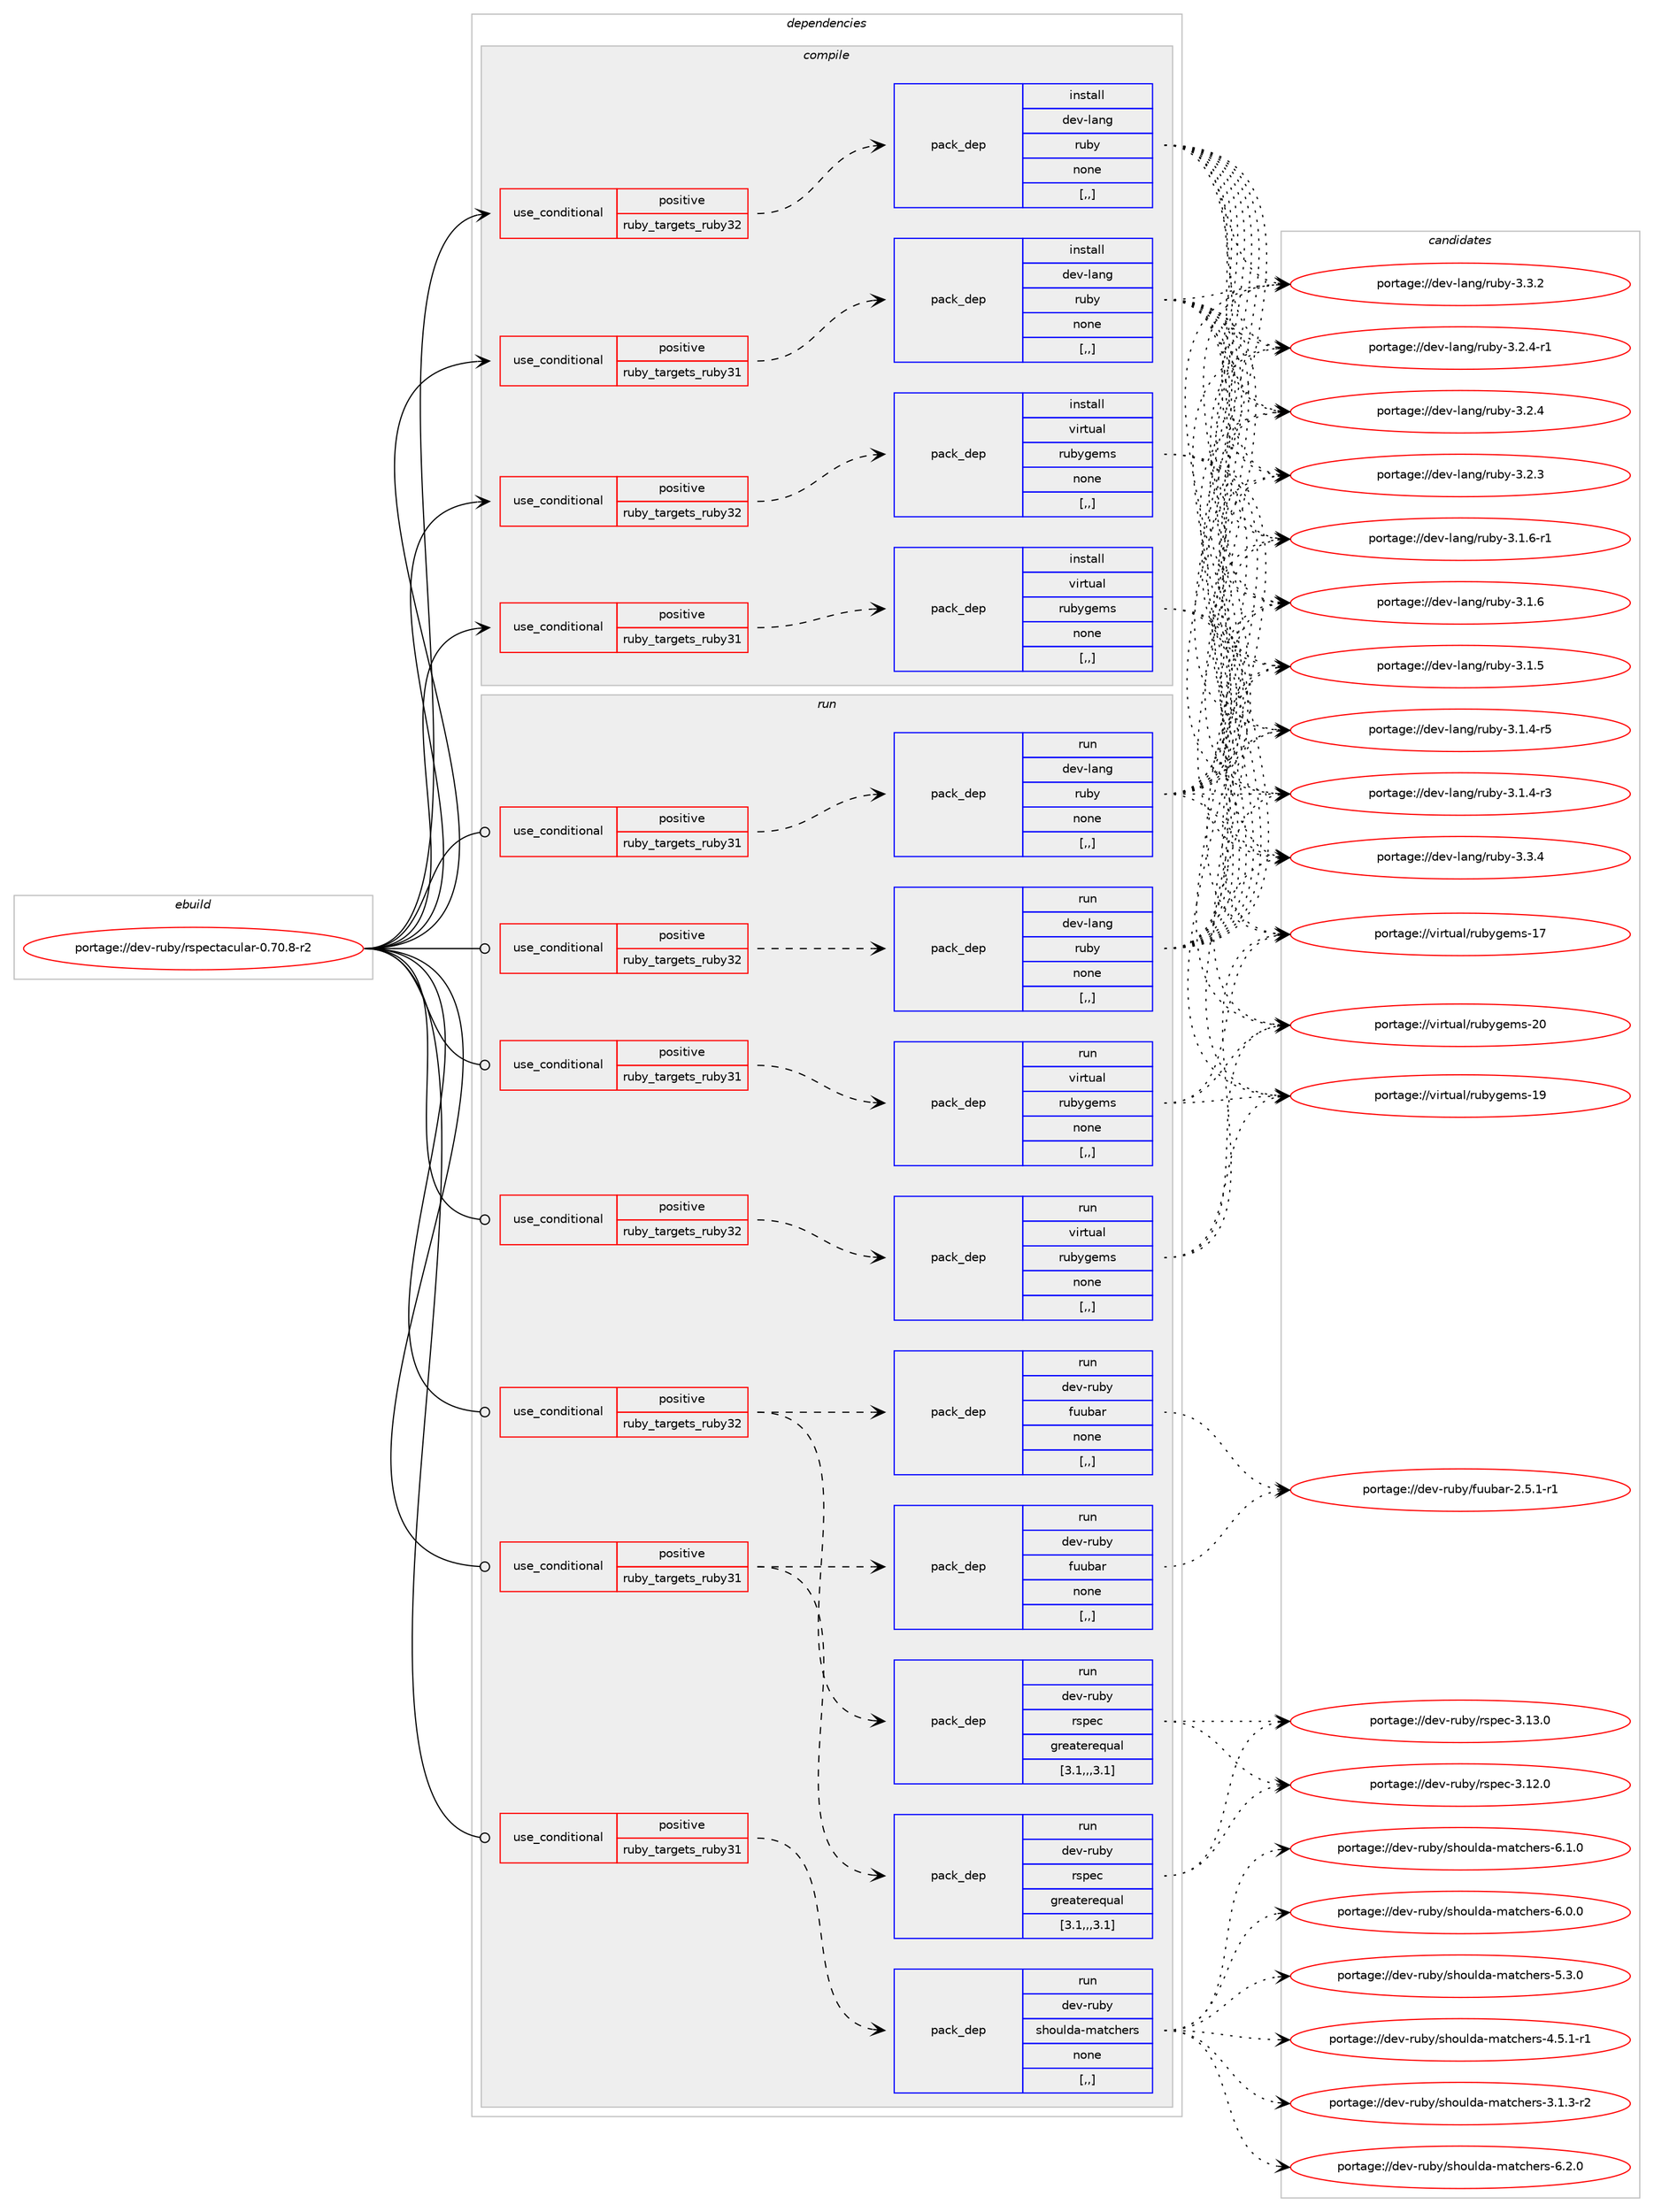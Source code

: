 digraph prolog {

# *************
# Graph options
# *************

newrank=true;
concentrate=true;
compound=true;
graph [rankdir=LR,fontname=Helvetica,fontsize=10,ranksep=1.5];#, ranksep=2.5, nodesep=0.2];
edge  [arrowhead=vee];
node  [fontname=Helvetica,fontsize=10];

# **********
# The ebuild
# **********

subgraph cluster_leftcol {
color=gray;
rank=same;
label=<<i>ebuild</i>>;
id [label="portage://dev-ruby/rspectacular-0.70.8-r2", color=red, width=4, href="../dev-ruby/rspectacular-0.70.8-r2.svg"];
}

# ****************
# The dependencies
# ****************

subgraph cluster_midcol {
color=gray;
label=<<i>dependencies</i>>;
subgraph cluster_compile {
fillcolor="#eeeeee";
style=filled;
label=<<i>compile</i>>;
subgraph cond54974 {
dependency199597 [label=<<TABLE BORDER="0" CELLBORDER="1" CELLSPACING="0" CELLPADDING="4"><TR><TD ROWSPAN="3" CELLPADDING="10">use_conditional</TD></TR><TR><TD>positive</TD></TR><TR><TD>ruby_targets_ruby31</TD></TR></TABLE>>, shape=none, color=red];
subgraph pack143234 {
dependency199598 [label=<<TABLE BORDER="0" CELLBORDER="1" CELLSPACING="0" CELLPADDING="4" WIDTH="220"><TR><TD ROWSPAN="6" CELLPADDING="30">pack_dep</TD></TR><TR><TD WIDTH="110">install</TD></TR><TR><TD>dev-lang</TD></TR><TR><TD>ruby</TD></TR><TR><TD>none</TD></TR><TR><TD>[,,]</TD></TR></TABLE>>, shape=none, color=blue];
}
dependency199597:e -> dependency199598:w [weight=20,style="dashed",arrowhead="vee"];
}
id:e -> dependency199597:w [weight=20,style="solid",arrowhead="vee"];
subgraph cond54975 {
dependency199599 [label=<<TABLE BORDER="0" CELLBORDER="1" CELLSPACING="0" CELLPADDING="4"><TR><TD ROWSPAN="3" CELLPADDING="10">use_conditional</TD></TR><TR><TD>positive</TD></TR><TR><TD>ruby_targets_ruby31</TD></TR></TABLE>>, shape=none, color=red];
subgraph pack143235 {
dependency199600 [label=<<TABLE BORDER="0" CELLBORDER="1" CELLSPACING="0" CELLPADDING="4" WIDTH="220"><TR><TD ROWSPAN="6" CELLPADDING="30">pack_dep</TD></TR><TR><TD WIDTH="110">install</TD></TR><TR><TD>virtual</TD></TR><TR><TD>rubygems</TD></TR><TR><TD>none</TD></TR><TR><TD>[,,]</TD></TR></TABLE>>, shape=none, color=blue];
}
dependency199599:e -> dependency199600:w [weight=20,style="dashed",arrowhead="vee"];
}
id:e -> dependency199599:w [weight=20,style="solid",arrowhead="vee"];
subgraph cond54976 {
dependency199601 [label=<<TABLE BORDER="0" CELLBORDER="1" CELLSPACING="0" CELLPADDING="4"><TR><TD ROWSPAN="3" CELLPADDING="10">use_conditional</TD></TR><TR><TD>positive</TD></TR><TR><TD>ruby_targets_ruby32</TD></TR></TABLE>>, shape=none, color=red];
subgraph pack143236 {
dependency199602 [label=<<TABLE BORDER="0" CELLBORDER="1" CELLSPACING="0" CELLPADDING="4" WIDTH="220"><TR><TD ROWSPAN="6" CELLPADDING="30">pack_dep</TD></TR><TR><TD WIDTH="110">install</TD></TR><TR><TD>dev-lang</TD></TR><TR><TD>ruby</TD></TR><TR><TD>none</TD></TR><TR><TD>[,,]</TD></TR></TABLE>>, shape=none, color=blue];
}
dependency199601:e -> dependency199602:w [weight=20,style="dashed",arrowhead="vee"];
}
id:e -> dependency199601:w [weight=20,style="solid",arrowhead="vee"];
subgraph cond54977 {
dependency199603 [label=<<TABLE BORDER="0" CELLBORDER="1" CELLSPACING="0" CELLPADDING="4"><TR><TD ROWSPAN="3" CELLPADDING="10">use_conditional</TD></TR><TR><TD>positive</TD></TR><TR><TD>ruby_targets_ruby32</TD></TR></TABLE>>, shape=none, color=red];
subgraph pack143237 {
dependency199604 [label=<<TABLE BORDER="0" CELLBORDER="1" CELLSPACING="0" CELLPADDING="4" WIDTH="220"><TR><TD ROWSPAN="6" CELLPADDING="30">pack_dep</TD></TR><TR><TD WIDTH="110">install</TD></TR><TR><TD>virtual</TD></TR><TR><TD>rubygems</TD></TR><TR><TD>none</TD></TR><TR><TD>[,,]</TD></TR></TABLE>>, shape=none, color=blue];
}
dependency199603:e -> dependency199604:w [weight=20,style="dashed",arrowhead="vee"];
}
id:e -> dependency199603:w [weight=20,style="solid",arrowhead="vee"];
}
subgraph cluster_compileandrun {
fillcolor="#eeeeee";
style=filled;
label=<<i>compile and run</i>>;
}
subgraph cluster_run {
fillcolor="#eeeeee";
style=filled;
label=<<i>run</i>>;
subgraph cond54978 {
dependency199605 [label=<<TABLE BORDER="0" CELLBORDER="1" CELLSPACING="0" CELLPADDING="4"><TR><TD ROWSPAN="3" CELLPADDING="10">use_conditional</TD></TR><TR><TD>positive</TD></TR><TR><TD>ruby_targets_ruby31</TD></TR></TABLE>>, shape=none, color=red];
subgraph pack143238 {
dependency199606 [label=<<TABLE BORDER="0" CELLBORDER="1" CELLSPACING="0" CELLPADDING="4" WIDTH="220"><TR><TD ROWSPAN="6" CELLPADDING="30">pack_dep</TD></TR><TR><TD WIDTH="110">run</TD></TR><TR><TD>dev-lang</TD></TR><TR><TD>ruby</TD></TR><TR><TD>none</TD></TR><TR><TD>[,,]</TD></TR></TABLE>>, shape=none, color=blue];
}
dependency199605:e -> dependency199606:w [weight=20,style="dashed",arrowhead="vee"];
}
id:e -> dependency199605:w [weight=20,style="solid",arrowhead="odot"];
subgraph cond54979 {
dependency199607 [label=<<TABLE BORDER="0" CELLBORDER="1" CELLSPACING="0" CELLPADDING="4"><TR><TD ROWSPAN="3" CELLPADDING="10">use_conditional</TD></TR><TR><TD>positive</TD></TR><TR><TD>ruby_targets_ruby31</TD></TR></TABLE>>, shape=none, color=red];
subgraph pack143239 {
dependency199608 [label=<<TABLE BORDER="0" CELLBORDER="1" CELLSPACING="0" CELLPADDING="4" WIDTH="220"><TR><TD ROWSPAN="6" CELLPADDING="30">pack_dep</TD></TR><TR><TD WIDTH="110">run</TD></TR><TR><TD>dev-ruby</TD></TR><TR><TD>rspec</TD></TR><TR><TD>greaterequal</TD></TR><TR><TD>[3.1,,,3.1]</TD></TR></TABLE>>, shape=none, color=blue];
}
dependency199607:e -> dependency199608:w [weight=20,style="dashed",arrowhead="vee"];
subgraph pack143240 {
dependency199609 [label=<<TABLE BORDER="0" CELLBORDER="1" CELLSPACING="0" CELLPADDING="4" WIDTH="220"><TR><TD ROWSPAN="6" CELLPADDING="30">pack_dep</TD></TR><TR><TD WIDTH="110">run</TD></TR><TR><TD>dev-ruby</TD></TR><TR><TD>fuubar</TD></TR><TR><TD>none</TD></TR><TR><TD>[,,]</TD></TR></TABLE>>, shape=none, color=blue];
}
dependency199607:e -> dependency199609:w [weight=20,style="dashed",arrowhead="vee"];
}
id:e -> dependency199607:w [weight=20,style="solid",arrowhead="odot"];
subgraph cond54980 {
dependency199610 [label=<<TABLE BORDER="0" CELLBORDER="1" CELLSPACING="0" CELLPADDING="4"><TR><TD ROWSPAN="3" CELLPADDING="10">use_conditional</TD></TR><TR><TD>positive</TD></TR><TR><TD>ruby_targets_ruby31</TD></TR></TABLE>>, shape=none, color=red];
subgraph pack143241 {
dependency199611 [label=<<TABLE BORDER="0" CELLBORDER="1" CELLSPACING="0" CELLPADDING="4" WIDTH="220"><TR><TD ROWSPAN="6" CELLPADDING="30">pack_dep</TD></TR><TR><TD WIDTH="110">run</TD></TR><TR><TD>dev-ruby</TD></TR><TR><TD>shoulda-matchers</TD></TR><TR><TD>none</TD></TR><TR><TD>[,,]</TD></TR></TABLE>>, shape=none, color=blue];
}
dependency199610:e -> dependency199611:w [weight=20,style="dashed",arrowhead="vee"];
}
id:e -> dependency199610:w [weight=20,style="solid",arrowhead="odot"];
subgraph cond54981 {
dependency199612 [label=<<TABLE BORDER="0" CELLBORDER="1" CELLSPACING="0" CELLPADDING="4"><TR><TD ROWSPAN="3" CELLPADDING="10">use_conditional</TD></TR><TR><TD>positive</TD></TR><TR><TD>ruby_targets_ruby31</TD></TR></TABLE>>, shape=none, color=red];
subgraph pack143242 {
dependency199613 [label=<<TABLE BORDER="0" CELLBORDER="1" CELLSPACING="0" CELLPADDING="4" WIDTH="220"><TR><TD ROWSPAN="6" CELLPADDING="30">pack_dep</TD></TR><TR><TD WIDTH="110">run</TD></TR><TR><TD>virtual</TD></TR><TR><TD>rubygems</TD></TR><TR><TD>none</TD></TR><TR><TD>[,,]</TD></TR></TABLE>>, shape=none, color=blue];
}
dependency199612:e -> dependency199613:w [weight=20,style="dashed",arrowhead="vee"];
}
id:e -> dependency199612:w [weight=20,style="solid",arrowhead="odot"];
subgraph cond54982 {
dependency199614 [label=<<TABLE BORDER="0" CELLBORDER="1" CELLSPACING="0" CELLPADDING="4"><TR><TD ROWSPAN="3" CELLPADDING="10">use_conditional</TD></TR><TR><TD>positive</TD></TR><TR><TD>ruby_targets_ruby32</TD></TR></TABLE>>, shape=none, color=red];
subgraph pack143243 {
dependency199615 [label=<<TABLE BORDER="0" CELLBORDER="1" CELLSPACING="0" CELLPADDING="4" WIDTH="220"><TR><TD ROWSPAN="6" CELLPADDING="30">pack_dep</TD></TR><TR><TD WIDTH="110">run</TD></TR><TR><TD>dev-lang</TD></TR><TR><TD>ruby</TD></TR><TR><TD>none</TD></TR><TR><TD>[,,]</TD></TR></TABLE>>, shape=none, color=blue];
}
dependency199614:e -> dependency199615:w [weight=20,style="dashed",arrowhead="vee"];
}
id:e -> dependency199614:w [weight=20,style="solid",arrowhead="odot"];
subgraph cond54983 {
dependency199616 [label=<<TABLE BORDER="0" CELLBORDER="1" CELLSPACING="0" CELLPADDING="4"><TR><TD ROWSPAN="3" CELLPADDING="10">use_conditional</TD></TR><TR><TD>positive</TD></TR><TR><TD>ruby_targets_ruby32</TD></TR></TABLE>>, shape=none, color=red];
subgraph pack143244 {
dependency199617 [label=<<TABLE BORDER="0" CELLBORDER="1" CELLSPACING="0" CELLPADDING="4" WIDTH="220"><TR><TD ROWSPAN="6" CELLPADDING="30">pack_dep</TD></TR><TR><TD WIDTH="110">run</TD></TR><TR><TD>dev-ruby</TD></TR><TR><TD>rspec</TD></TR><TR><TD>greaterequal</TD></TR><TR><TD>[3.1,,,3.1]</TD></TR></TABLE>>, shape=none, color=blue];
}
dependency199616:e -> dependency199617:w [weight=20,style="dashed",arrowhead="vee"];
subgraph pack143245 {
dependency199618 [label=<<TABLE BORDER="0" CELLBORDER="1" CELLSPACING="0" CELLPADDING="4" WIDTH="220"><TR><TD ROWSPAN="6" CELLPADDING="30">pack_dep</TD></TR><TR><TD WIDTH="110">run</TD></TR><TR><TD>dev-ruby</TD></TR><TR><TD>fuubar</TD></TR><TR><TD>none</TD></TR><TR><TD>[,,]</TD></TR></TABLE>>, shape=none, color=blue];
}
dependency199616:e -> dependency199618:w [weight=20,style="dashed",arrowhead="vee"];
}
id:e -> dependency199616:w [weight=20,style="solid",arrowhead="odot"];
subgraph cond54984 {
dependency199619 [label=<<TABLE BORDER="0" CELLBORDER="1" CELLSPACING="0" CELLPADDING="4"><TR><TD ROWSPAN="3" CELLPADDING="10">use_conditional</TD></TR><TR><TD>positive</TD></TR><TR><TD>ruby_targets_ruby32</TD></TR></TABLE>>, shape=none, color=red];
subgraph pack143246 {
dependency199620 [label=<<TABLE BORDER="0" CELLBORDER="1" CELLSPACING="0" CELLPADDING="4" WIDTH="220"><TR><TD ROWSPAN="6" CELLPADDING="30">pack_dep</TD></TR><TR><TD WIDTH="110">run</TD></TR><TR><TD>virtual</TD></TR><TR><TD>rubygems</TD></TR><TR><TD>none</TD></TR><TR><TD>[,,]</TD></TR></TABLE>>, shape=none, color=blue];
}
dependency199619:e -> dependency199620:w [weight=20,style="dashed",arrowhead="vee"];
}
id:e -> dependency199619:w [weight=20,style="solid",arrowhead="odot"];
}
}

# **************
# The candidates
# **************

subgraph cluster_choices {
rank=same;
color=gray;
label=<<i>candidates</i>>;

subgraph choice143234 {
color=black;
nodesep=1;
choice10010111845108971101034711411798121455146514652 [label="portage://dev-lang/ruby-3.3.4", color=red, width=4,href="../dev-lang/ruby-3.3.4.svg"];
choice10010111845108971101034711411798121455146514650 [label="portage://dev-lang/ruby-3.3.2", color=red, width=4,href="../dev-lang/ruby-3.3.2.svg"];
choice100101118451089711010347114117981214551465046524511449 [label="portage://dev-lang/ruby-3.2.4-r1", color=red, width=4,href="../dev-lang/ruby-3.2.4-r1.svg"];
choice10010111845108971101034711411798121455146504652 [label="portage://dev-lang/ruby-3.2.4", color=red, width=4,href="../dev-lang/ruby-3.2.4.svg"];
choice10010111845108971101034711411798121455146504651 [label="portage://dev-lang/ruby-3.2.3", color=red, width=4,href="../dev-lang/ruby-3.2.3.svg"];
choice100101118451089711010347114117981214551464946544511449 [label="portage://dev-lang/ruby-3.1.6-r1", color=red, width=4,href="../dev-lang/ruby-3.1.6-r1.svg"];
choice10010111845108971101034711411798121455146494654 [label="portage://dev-lang/ruby-3.1.6", color=red, width=4,href="../dev-lang/ruby-3.1.6.svg"];
choice10010111845108971101034711411798121455146494653 [label="portage://dev-lang/ruby-3.1.5", color=red, width=4,href="../dev-lang/ruby-3.1.5.svg"];
choice100101118451089711010347114117981214551464946524511453 [label="portage://dev-lang/ruby-3.1.4-r5", color=red, width=4,href="../dev-lang/ruby-3.1.4-r5.svg"];
choice100101118451089711010347114117981214551464946524511451 [label="portage://dev-lang/ruby-3.1.4-r3", color=red, width=4,href="../dev-lang/ruby-3.1.4-r3.svg"];
dependency199598:e -> choice10010111845108971101034711411798121455146514652:w [style=dotted,weight="100"];
dependency199598:e -> choice10010111845108971101034711411798121455146514650:w [style=dotted,weight="100"];
dependency199598:e -> choice100101118451089711010347114117981214551465046524511449:w [style=dotted,weight="100"];
dependency199598:e -> choice10010111845108971101034711411798121455146504652:w [style=dotted,weight="100"];
dependency199598:e -> choice10010111845108971101034711411798121455146504651:w [style=dotted,weight="100"];
dependency199598:e -> choice100101118451089711010347114117981214551464946544511449:w [style=dotted,weight="100"];
dependency199598:e -> choice10010111845108971101034711411798121455146494654:w [style=dotted,weight="100"];
dependency199598:e -> choice10010111845108971101034711411798121455146494653:w [style=dotted,weight="100"];
dependency199598:e -> choice100101118451089711010347114117981214551464946524511453:w [style=dotted,weight="100"];
dependency199598:e -> choice100101118451089711010347114117981214551464946524511451:w [style=dotted,weight="100"];
}
subgraph choice143235 {
color=black;
nodesep=1;
choice118105114116117971084711411798121103101109115455048 [label="portage://virtual/rubygems-20", color=red, width=4,href="../virtual/rubygems-20.svg"];
choice118105114116117971084711411798121103101109115454957 [label="portage://virtual/rubygems-19", color=red, width=4,href="../virtual/rubygems-19.svg"];
choice118105114116117971084711411798121103101109115454955 [label="portage://virtual/rubygems-17", color=red, width=4,href="../virtual/rubygems-17.svg"];
dependency199600:e -> choice118105114116117971084711411798121103101109115455048:w [style=dotted,weight="100"];
dependency199600:e -> choice118105114116117971084711411798121103101109115454957:w [style=dotted,weight="100"];
dependency199600:e -> choice118105114116117971084711411798121103101109115454955:w [style=dotted,weight="100"];
}
subgraph choice143236 {
color=black;
nodesep=1;
choice10010111845108971101034711411798121455146514652 [label="portage://dev-lang/ruby-3.3.4", color=red, width=4,href="../dev-lang/ruby-3.3.4.svg"];
choice10010111845108971101034711411798121455146514650 [label="portage://dev-lang/ruby-3.3.2", color=red, width=4,href="../dev-lang/ruby-3.3.2.svg"];
choice100101118451089711010347114117981214551465046524511449 [label="portage://dev-lang/ruby-3.2.4-r1", color=red, width=4,href="../dev-lang/ruby-3.2.4-r1.svg"];
choice10010111845108971101034711411798121455146504652 [label="portage://dev-lang/ruby-3.2.4", color=red, width=4,href="../dev-lang/ruby-3.2.4.svg"];
choice10010111845108971101034711411798121455146504651 [label="portage://dev-lang/ruby-3.2.3", color=red, width=4,href="../dev-lang/ruby-3.2.3.svg"];
choice100101118451089711010347114117981214551464946544511449 [label="portage://dev-lang/ruby-3.1.6-r1", color=red, width=4,href="../dev-lang/ruby-3.1.6-r1.svg"];
choice10010111845108971101034711411798121455146494654 [label="portage://dev-lang/ruby-3.1.6", color=red, width=4,href="../dev-lang/ruby-3.1.6.svg"];
choice10010111845108971101034711411798121455146494653 [label="portage://dev-lang/ruby-3.1.5", color=red, width=4,href="../dev-lang/ruby-3.1.5.svg"];
choice100101118451089711010347114117981214551464946524511453 [label="portage://dev-lang/ruby-3.1.4-r5", color=red, width=4,href="../dev-lang/ruby-3.1.4-r5.svg"];
choice100101118451089711010347114117981214551464946524511451 [label="portage://dev-lang/ruby-3.1.4-r3", color=red, width=4,href="../dev-lang/ruby-3.1.4-r3.svg"];
dependency199602:e -> choice10010111845108971101034711411798121455146514652:w [style=dotted,weight="100"];
dependency199602:e -> choice10010111845108971101034711411798121455146514650:w [style=dotted,weight="100"];
dependency199602:e -> choice100101118451089711010347114117981214551465046524511449:w [style=dotted,weight="100"];
dependency199602:e -> choice10010111845108971101034711411798121455146504652:w [style=dotted,weight="100"];
dependency199602:e -> choice10010111845108971101034711411798121455146504651:w [style=dotted,weight="100"];
dependency199602:e -> choice100101118451089711010347114117981214551464946544511449:w [style=dotted,weight="100"];
dependency199602:e -> choice10010111845108971101034711411798121455146494654:w [style=dotted,weight="100"];
dependency199602:e -> choice10010111845108971101034711411798121455146494653:w [style=dotted,weight="100"];
dependency199602:e -> choice100101118451089711010347114117981214551464946524511453:w [style=dotted,weight="100"];
dependency199602:e -> choice100101118451089711010347114117981214551464946524511451:w [style=dotted,weight="100"];
}
subgraph choice143237 {
color=black;
nodesep=1;
choice118105114116117971084711411798121103101109115455048 [label="portage://virtual/rubygems-20", color=red, width=4,href="../virtual/rubygems-20.svg"];
choice118105114116117971084711411798121103101109115454957 [label="portage://virtual/rubygems-19", color=red, width=4,href="../virtual/rubygems-19.svg"];
choice118105114116117971084711411798121103101109115454955 [label="portage://virtual/rubygems-17", color=red, width=4,href="../virtual/rubygems-17.svg"];
dependency199604:e -> choice118105114116117971084711411798121103101109115455048:w [style=dotted,weight="100"];
dependency199604:e -> choice118105114116117971084711411798121103101109115454957:w [style=dotted,weight="100"];
dependency199604:e -> choice118105114116117971084711411798121103101109115454955:w [style=dotted,weight="100"];
}
subgraph choice143238 {
color=black;
nodesep=1;
choice10010111845108971101034711411798121455146514652 [label="portage://dev-lang/ruby-3.3.4", color=red, width=4,href="../dev-lang/ruby-3.3.4.svg"];
choice10010111845108971101034711411798121455146514650 [label="portage://dev-lang/ruby-3.3.2", color=red, width=4,href="../dev-lang/ruby-3.3.2.svg"];
choice100101118451089711010347114117981214551465046524511449 [label="portage://dev-lang/ruby-3.2.4-r1", color=red, width=4,href="../dev-lang/ruby-3.2.4-r1.svg"];
choice10010111845108971101034711411798121455146504652 [label="portage://dev-lang/ruby-3.2.4", color=red, width=4,href="../dev-lang/ruby-3.2.4.svg"];
choice10010111845108971101034711411798121455146504651 [label="portage://dev-lang/ruby-3.2.3", color=red, width=4,href="../dev-lang/ruby-3.2.3.svg"];
choice100101118451089711010347114117981214551464946544511449 [label="portage://dev-lang/ruby-3.1.6-r1", color=red, width=4,href="../dev-lang/ruby-3.1.6-r1.svg"];
choice10010111845108971101034711411798121455146494654 [label="portage://dev-lang/ruby-3.1.6", color=red, width=4,href="../dev-lang/ruby-3.1.6.svg"];
choice10010111845108971101034711411798121455146494653 [label="portage://dev-lang/ruby-3.1.5", color=red, width=4,href="../dev-lang/ruby-3.1.5.svg"];
choice100101118451089711010347114117981214551464946524511453 [label="portage://dev-lang/ruby-3.1.4-r5", color=red, width=4,href="../dev-lang/ruby-3.1.4-r5.svg"];
choice100101118451089711010347114117981214551464946524511451 [label="portage://dev-lang/ruby-3.1.4-r3", color=red, width=4,href="../dev-lang/ruby-3.1.4-r3.svg"];
dependency199606:e -> choice10010111845108971101034711411798121455146514652:w [style=dotted,weight="100"];
dependency199606:e -> choice10010111845108971101034711411798121455146514650:w [style=dotted,weight="100"];
dependency199606:e -> choice100101118451089711010347114117981214551465046524511449:w [style=dotted,weight="100"];
dependency199606:e -> choice10010111845108971101034711411798121455146504652:w [style=dotted,weight="100"];
dependency199606:e -> choice10010111845108971101034711411798121455146504651:w [style=dotted,weight="100"];
dependency199606:e -> choice100101118451089711010347114117981214551464946544511449:w [style=dotted,weight="100"];
dependency199606:e -> choice10010111845108971101034711411798121455146494654:w [style=dotted,weight="100"];
dependency199606:e -> choice10010111845108971101034711411798121455146494653:w [style=dotted,weight="100"];
dependency199606:e -> choice100101118451089711010347114117981214551464946524511453:w [style=dotted,weight="100"];
dependency199606:e -> choice100101118451089711010347114117981214551464946524511451:w [style=dotted,weight="100"];
}
subgraph choice143239 {
color=black;
nodesep=1;
choice1001011184511411798121471141151121019945514649514648 [label="portage://dev-ruby/rspec-3.13.0", color=red, width=4,href="../dev-ruby/rspec-3.13.0.svg"];
choice1001011184511411798121471141151121019945514649504648 [label="portage://dev-ruby/rspec-3.12.0", color=red, width=4,href="../dev-ruby/rspec-3.12.0.svg"];
dependency199608:e -> choice1001011184511411798121471141151121019945514649514648:w [style=dotted,weight="100"];
dependency199608:e -> choice1001011184511411798121471141151121019945514649504648:w [style=dotted,weight="100"];
}
subgraph choice143240 {
color=black;
nodesep=1;
choice10010111845114117981214710211711798971144550465346494511449 [label="portage://dev-ruby/fuubar-2.5.1-r1", color=red, width=4,href="../dev-ruby/fuubar-2.5.1-r1.svg"];
dependency199609:e -> choice10010111845114117981214710211711798971144550465346494511449:w [style=dotted,weight="100"];
}
subgraph choice143241 {
color=black;
nodesep=1;
choice10010111845114117981214711510411111710810097451099711699104101114115455446504648 [label="portage://dev-ruby/shoulda-matchers-6.2.0", color=red, width=4,href="../dev-ruby/shoulda-matchers-6.2.0.svg"];
choice10010111845114117981214711510411111710810097451099711699104101114115455446494648 [label="portage://dev-ruby/shoulda-matchers-6.1.0", color=red, width=4,href="../dev-ruby/shoulda-matchers-6.1.0.svg"];
choice10010111845114117981214711510411111710810097451099711699104101114115455446484648 [label="portage://dev-ruby/shoulda-matchers-6.0.0", color=red, width=4,href="../dev-ruby/shoulda-matchers-6.0.0.svg"];
choice10010111845114117981214711510411111710810097451099711699104101114115455346514648 [label="portage://dev-ruby/shoulda-matchers-5.3.0", color=red, width=4,href="../dev-ruby/shoulda-matchers-5.3.0.svg"];
choice100101118451141179812147115104111117108100974510997116991041011141154552465346494511449 [label="portage://dev-ruby/shoulda-matchers-4.5.1-r1", color=red, width=4,href="../dev-ruby/shoulda-matchers-4.5.1-r1.svg"];
choice100101118451141179812147115104111117108100974510997116991041011141154551464946514511450 [label="portage://dev-ruby/shoulda-matchers-3.1.3-r2", color=red, width=4,href="../dev-ruby/shoulda-matchers-3.1.3-r2.svg"];
dependency199611:e -> choice10010111845114117981214711510411111710810097451099711699104101114115455446504648:w [style=dotted,weight="100"];
dependency199611:e -> choice10010111845114117981214711510411111710810097451099711699104101114115455446494648:w [style=dotted,weight="100"];
dependency199611:e -> choice10010111845114117981214711510411111710810097451099711699104101114115455446484648:w [style=dotted,weight="100"];
dependency199611:e -> choice10010111845114117981214711510411111710810097451099711699104101114115455346514648:w [style=dotted,weight="100"];
dependency199611:e -> choice100101118451141179812147115104111117108100974510997116991041011141154552465346494511449:w [style=dotted,weight="100"];
dependency199611:e -> choice100101118451141179812147115104111117108100974510997116991041011141154551464946514511450:w [style=dotted,weight="100"];
}
subgraph choice143242 {
color=black;
nodesep=1;
choice118105114116117971084711411798121103101109115455048 [label="portage://virtual/rubygems-20", color=red, width=4,href="../virtual/rubygems-20.svg"];
choice118105114116117971084711411798121103101109115454957 [label="portage://virtual/rubygems-19", color=red, width=4,href="../virtual/rubygems-19.svg"];
choice118105114116117971084711411798121103101109115454955 [label="portage://virtual/rubygems-17", color=red, width=4,href="../virtual/rubygems-17.svg"];
dependency199613:e -> choice118105114116117971084711411798121103101109115455048:w [style=dotted,weight="100"];
dependency199613:e -> choice118105114116117971084711411798121103101109115454957:w [style=dotted,weight="100"];
dependency199613:e -> choice118105114116117971084711411798121103101109115454955:w [style=dotted,weight="100"];
}
subgraph choice143243 {
color=black;
nodesep=1;
choice10010111845108971101034711411798121455146514652 [label="portage://dev-lang/ruby-3.3.4", color=red, width=4,href="../dev-lang/ruby-3.3.4.svg"];
choice10010111845108971101034711411798121455146514650 [label="portage://dev-lang/ruby-3.3.2", color=red, width=4,href="../dev-lang/ruby-3.3.2.svg"];
choice100101118451089711010347114117981214551465046524511449 [label="portage://dev-lang/ruby-3.2.4-r1", color=red, width=4,href="../dev-lang/ruby-3.2.4-r1.svg"];
choice10010111845108971101034711411798121455146504652 [label="portage://dev-lang/ruby-3.2.4", color=red, width=4,href="../dev-lang/ruby-3.2.4.svg"];
choice10010111845108971101034711411798121455146504651 [label="portage://dev-lang/ruby-3.2.3", color=red, width=4,href="../dev-lang/ruby-3.2.3.svg"];
choice100101118451089711010347114117981214551464946544511449 [label="portage://dev-lang/ruby-3.1.6-r1", color=red, width=4,href="../dev-lang/ruby-3.1.6-r1.svg"];
choice10010111845108971101034711411798121455146494654 [label="portage://dev-lang/ruby-3.1.6", color=red, width=4,href="../dev-lang/ruby-3.1.6.svg"];
choice10010111845108971101034711411798121455146494653 [label="portage://dev-lang/ruby-3.1.5", color=red, width=4,href="../dev-lang/ruby-3.1.5.svg"];
choice100101118451089711010347114117981214551464946524511453 [label="portage://dev-lang/ruby-3.1.4-r5", color=red, width=4,href="../dev-lang/ruby-3.1.4-r5.svg"];
choice100101118451089711010347114117981214551464946524511451 [label="portage://dev-lang/ruby-3.1.4-r3", color=red, width=4,href="../dev-lang/ruby-3.1.4-r3.svg"];
dependency199615:e -> choice10010111845108971101034711411798121455146514652:w [style=dotted,weight="100"];
dependency199615:e -> choice10010111845108971101034711411798121455146514650:w [style=dotted,weight="100"];
dependency199615:e -> choice100101118451089711010347114117981214551465046524511449:w [style=dotted,weight="100"];
dependency199615:e -> choice10010111845108971101034711411798121455146504652:w [style=dotted,weight="100"];
dependency199615:e -> choice10010111845108971101034711411798121455146504651:w [style=dotted,weight="100"];
dependency199615:e -> choice100101118451089711010347114117981214551464946544511449:w [style=dotted,weight="100"];
dependency199615:e -> choice10010111845108971101034711411798121455146494654:w [style=dotted,weight="100"];
dependency199615:e -> choice10010111845108971101034711411798121455146494653:w [style=dotted,weight="100"];
dependency199615:e -> choice100101118451089711010347114117981214551464946524511453:w [style=dotted,weight="100"];
dependency199615:e -> choice100101118451089711010347114117981214551464946524511451:w [style=dotted,weight="100"];
}
subgraph choice143244 {
color=black;
nodesep=1;
choice1001011184511411798121471141151121019945514649514648 [label="portage://dev-ruby/rspec-3.13.0", color=red, width=4,href="../dev-ruby/rspec-3.13.0.svg"];
choice1001011184511411798121471141151121019945514649504648 [label="portage://dev-ruby/rspec-3.12.0", color=red, width=4,href="../dev-ruby/rspec-3.12.0.svg"];
dependency199617:e -> choice1001011184511411798121471141151121019945514649514648:w [style=dotted,weight="100"];
dependency199617:e -> choice1001011184511411798121471141151121019945514649504648:w [style=dotted,weight="100"];
}
subgraph choice143245 {
color=black;
nodesep=1;
choice10010111845114117981214710211711798971144550465346494511449 [label="portage://dev-ruby/fuubar-2.5.1-r1", color=red, width=4,href="../dev-ruby/fuubar-2.5.1-r1.svg"];
dependency199618:e -> choice10010111845114117981214710211711798971144550465346494511449:w [style=dotted,weight="100"];
}
subgraph choice143246 {
color=black;
nodesep=1;
choice118105114116117971084711411798121103101109115455048 [label="portage://virtual/rubygems-20", color=red, width=4,href="../virtual/rubygems-20.svg"];
choice118105114116117971084711411798121103101109115454957 [label="portage://virtual/rubygems-19", color=red, width=4,href="../virtual/rubygems-19.svg"];
choice118105114116117971084711411798121103101109115454955 [label="portage://virtual/rubygems-17", color=red, width=4,href="../virtual/rubygems-17.svg"];
dependency199620:e -> choice118105114116117971084711411798121103101109115455048:w [style=dotted,weight="100"];
dependency199620:e -> choice118105114116117971084711411798121103101109115454957:w [style=dotted,weight="100"];
dependency199620:e -> choice118105114116117971084711411798121103101109115454955:w [style=dotted,weight="100"];
}
}

}
